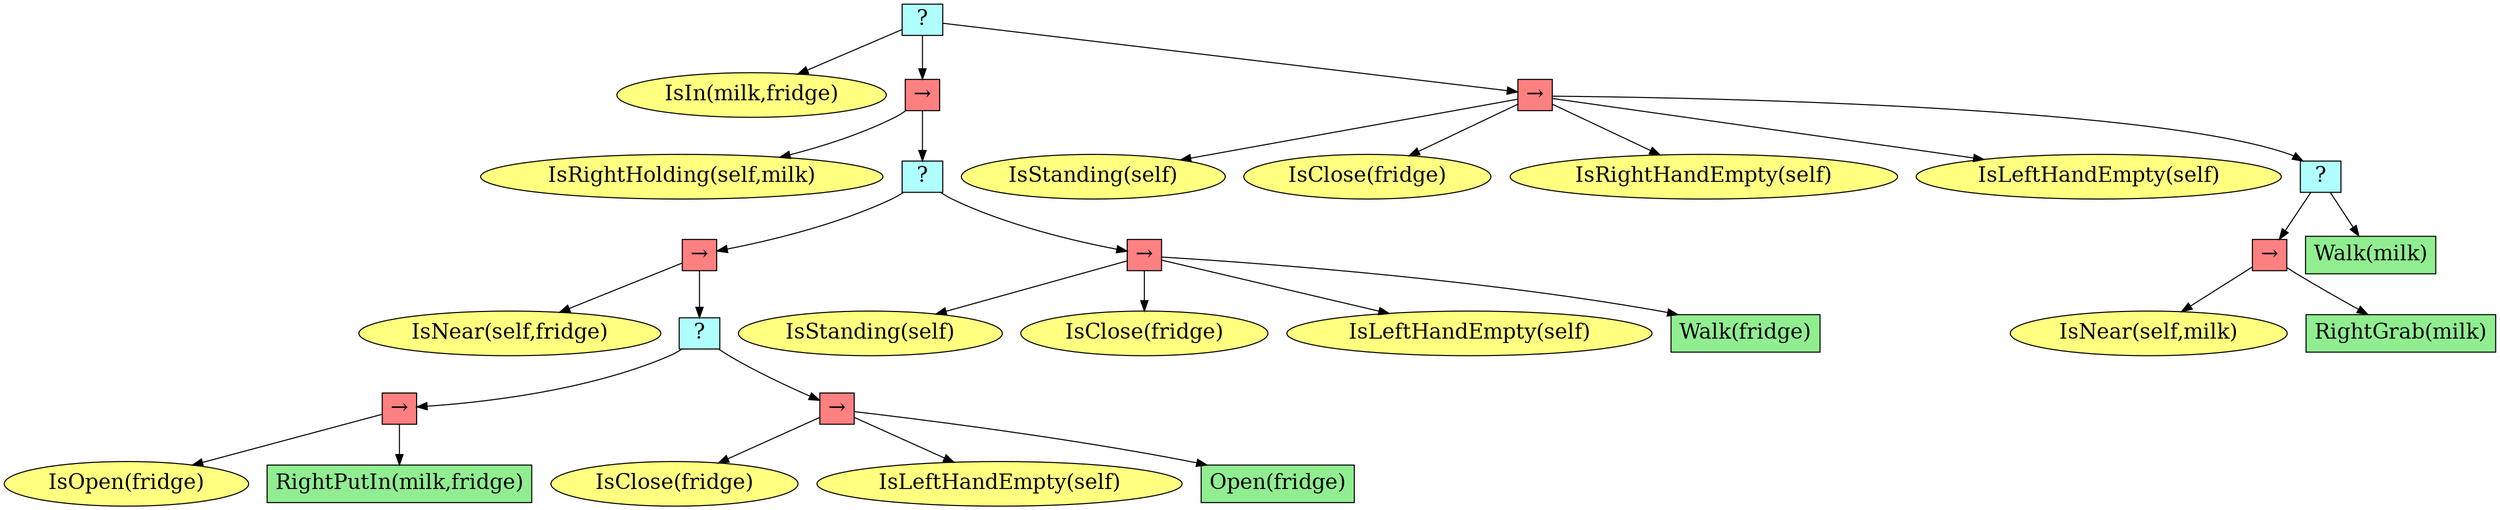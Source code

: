 digraph pastafarianism {
ordering=out;
graph [fontname="times-roman"];
node [fontname="times-roman"];
edge [fontname="times-roman"];
"8490fb48-a8a7-49c8-841c-e4e1fbd1b8a9" [fillcolor="#B0FFFF", fontcolor=black, fontsize=20, height=0.01, label=" ? ", shape=box, style=filled, width=0.01];
"4f735615-7ca0-4ecd-9521-7bc26e0003c1" [fillcolor="#FFFF80", fontcolor=black, fontsize=20, label="IsIn(milk,fridge)", shape=ellipse, style=filled];
"8490fb48-a8a7-49c8-841c-e4e1fbd1b8a9" -> "4f735615-7ca0-4ecd-9521-7bc26e0003c1";
"bf30ad8c-75c5-4d85-ba55-c62765951f63" [fillcolor="#FF8080", fontcolor=black, fontsize=20, height=0.01, label="&rarr;", shape=box, style=filled, width=0.01];
"8490fb48-a8a7-49c8-841c-e4e1fbd1b8a9" -> "bf30ad8c-75c5-4d85-ba55-c62765951f63";
"cc8b971a-2ac9-4c77-93dd-aa807611ec5b" [fillcolor="#FFFF80", fontcolor=black, fontsize=20, label="IsRightHolding(self,milk)", shape=ellipse, style=filled];
"bf30ad8c-75c5-4d85-ba55-c62765951f63" -> "cc8b971a-2ac9-4c77-93dd-aa807611ec5b";
"27d9b053-e668-46be-913f-c964f989f9e9" [fillcolor="#B0FFFF", fontcolor=black, fontsize=20, height=0.01, label=" ? ", shape=box, style=filled, width=0.01];
"bf30ad8c-75c5-4d85-ba55-c62765951f63" -> "27d9b053-e668-46be-913f-c964f989f9e9";
"dfb32e53-90cf-4530-9074-21799896ab2c" [fillcolor="#FF8080", fontcolor=black, fontsize=20, height=0.01, label="&rarr;", shape=box, style=filled, width=0.01];
"27d9b053-e668-46be-913f-c964f989f9e9" -> "dfb32e53-90cf-4530-9074-21799896ab2c";
"7fc52e5a-bfb3-47ae-a242-7a667d0adb3e" [fillcolor="#FFFF80", fontcolor=black, fontsize=20, label="IsNear(self,fridge)", shape=ellipse, style=filled];
"dfb32e53-90cf-4530-9074-21799896ab2c" -> "7fc52e5a-bfb3-47ae-a242-7a667d0adb3e";
"ba6cd786-570c-4f1c-82df-1ee3dd6c2bf7" [fillcolor="#B0FFFF", fontcolor=black, fontsize=20, height=0.01, label=" ? ", shape=box, style=filled, width=0.01];
"dfb32e53-90cf-4530-9074-21799896ab2c" -> "ba6cd786-570c-4f1c-82df-1ee3dd6c2bf7";
"65a1d7ab-2e47-4a4f-b9be-6e4a471e81a4" [fillcolor="#FF8080", fontcolor=black, fontsize=20, height=0.01, label="&rarr;", shape=box, style=filled, width=0.01];
"ba6cd786-570c-4f1c-82df-1ee3dd6c2bf7" -> "65a1d7ab-2e47-4a4f-b9be-6e4a471e81a4";
"a7b91de9-f187-4216-a482-dee9cd82d511" [fillcolor="#FFFF80", fontcolor=black, fontsize=20, label="IsOpen(fridge)", shape=ellipse, style=filled];
"65a1d7ab-2e47-4a4f-b9be-6e4a471e81a4" -> "a7b91de9-f187-4216-a482-dee9cd82d511";
"e624bc15-ee6d-45b8-933e-5d1eb045941a" [fillcolor=lightgreen, fontcolor=black, fontsize=20, label="RightPutIn(milk,fridge)", shape=box, style=filled];
"65a1d7ab-2e47-4a4f-b9be-6e4a471e81a4" -> "e624bc15-ee6d-45b8-933e-5d1eb045941a";
"54e5bde3-f65e-4701-9fc0-e07832b53d35" [fillcolor="#FF8080", fontcolor=black, fontsize=20, height=0.01, label="&rarr;", shape=box, style=filled, width=0.01];
"ba6cd786-570c-4f1c-82df-1ee3dd6c2bf7" -> "54e5bde3-f65e-4701-9fc0-e07832b53d35";
"85700569-0607-4a70-aff6-975cf73c13bb" [fillcolor="#FFFF80", fontcolor=black, fontsize=20, label="IsClose(fridge)", shape=ellipse, style=filled];
"54e5bde3-f65e-4701-9fc0-e07832b53d35" -> "85700569-0607-4a70-aff6-975cf73c13bb";
"97a13b95-30a7-4bd3-978c-334a83532e07" [fillcolor="#FFFF80", fontcolor=black, fontsize=20, label="IsLeftHandEmpty(self)", shape=ellipse, style=filled];
"54e5bde3-f65e-4701-9fc0-e07832b53d35" -> "97a13b95-30a7-4bd3-978c-334a83532e07";
"0b422002-7b93-4b51-aea7-fb51dba14a31" [fillcolor=lightgreen, fontcolor=black, fontsize=20, label="Open(fridge)", shape=box, style=filled];
"54e5bde3-f65e-4701-9fc0-e07832b53d35" -> "0b422002-7b93-4b51-aea7-fb51dba14a31";
"f7a321ff-8045-435e-bbd4-33db071daf5f" [fillcolor="#FF8080", fontcolor=black, fontsize=20, height=0.01, label="&rarr;", shape=box, style=filled, width=0.01];
"27d9b053-e668-46be-913f-c964f989f9e9" -> "f7a321ff-8045-435e-bbd4-33db071daf5f";
"e707190b-eb23-45d4-89ee-f3de5fc59e6c" [fillcolor="#FFFF80", fontcolor=black, fontsize=20, label="IsStanding(self)", shape=ellipse, style=filled];
"f7a321ff-8045-435e-bbd4-33db071daf5f" -> "e707190b-eb23-45d4-89ee-f3de5fc59e6c";
"453bf025-cf77-42eb-9d07-832e880402f8" [fillcolor="#FFFF80", fontcolor=black, fontsize=20, label="IsClose(fridge)", shape=ellipse, style=filled];
"f7a321ff-8045-435e-bbd4-33db071daf5f" -> "453bf025-cf77-42eb-9d07-832e880402f8";
"71818af4-6c3b-4162-96aa-3ca84a9a04ab" [fillcolor="#FFFF80", fontcolor=black, fontsize=20, label="IsLeftHandEmpty(self)", shape=ellipse, style=filled];
"f7a321ff-8045-435e-bbd4-33db071daf5f" -> "71818af4-6c3b-4162-96aa-3ca84a9a04ab";
"4cb050ad-6682-45fc-9a28-d784b6de17b6" [fillcolor=lightgreen, fontcolor=black, fontsize=20, label="Walk(fridge)", shape=box, style=filled];
"f7a321ff-8045-435e-bbd4-33db071daf5f" -> "4cb050ad-6682-45fc-9a28-d784b6de17b6";
"1efdbfdf-6a9c-4bfd-be30-6ce0bc41f5f2" [fillcolor="#FF8080", fontcolor=black, fontsize=20, height=0.01, label="&rarr;", shape=box, style=filled, width=0.01];
"8490fb48-a8a7-49c8-841c-e4e1fbd1b8a9" -> "1efdbfdf-6a9c-4bfd-be30-6ce0bc41f5f2";
"07435385-105a-42c6-96c3-d6a4b705a3e0" [fillcolor="#FFFF80", fontcolor=black, fontsize=20, label="IsStanding(self)", shape=ellipse, style=filled];
"1efdbfdf-6a9c-4bfd-be30-6ce0bc41f5f2" -> "07435385-105a-42c6-96c3-d6a4b705a3e0";
"673e1488-0548-4e56-8db4-b81d8c327247" [fillcolor="#FFFF80", fontcolor=black, fontsize=20, label="IsClose(fridge)", shape=ellipse, style=filled];
"1efdbfdf-6a9c-4bfd-be30-6ce0bc41f5f2" -> "673e1488-0548-4e56-8db4-b81d8c327247";
"a338456d-9402-4a22-bff8-c2dc5661d9de" [fillcolor="#FFFF80", fontcolor=black, fontsize=20, label="IsRightHandEmpty(self)", shape=ellipse, style=filled];
"1efdbfdf-6a9c-4bfd-be30-6ce0bc41f5f2" -> "a338456d-9402-4a22-bff8-c2dc5661d9de";
"4a0a516f-53d5-41c2-8c13-829b032efc6c" [fillcolor="#FFFF80", fontcolor=black, fontsize=20, label="IsLeftHandEmpty(self)", shape=ellipse, style=filled];
"1efdbfdf-6a9c-4bfd-be30-6ce0bc41f5f2" -> "4a0a516f-53d5-41c2-8c13-829b032efc6c";
"d81c8c12-049d-4799-a130-3bca2736069e" [fillcolor="#B0FFFF", fontcolor=black, fontsize=20, height=0.01, label=" ? ", shape=box, style=filled, width=0.01];
"1efdbfdf-6a9c-4bfd-be30-6ce0bc41f5f2" -> "d81c8c12-049d-4799-a130-3bca2736069e";
"f6512632-9671-423c-a5cd-f383d8b1dfc7" [fillcolor="#FF8080", fontcolor=black, fontsize=20, height=0.01, label="&rarr;", shape=box, style=filled, width=0.01];
"d81c8c12-049d-4799-a130-3bca2736069e" -> "f6512632-9671-423c-a5cd-f383d8b1dfc7";
"8e3f86b5-a120-4566-8c05-7ee0afafe57a" [fillcolor="#FFFF80", fontcolor=black, fontsize=20, label="IsNear(self,milk)", shape=ellipse, style=filled];
"f6512632-9671-423c-a5cd-f383d8b1dfc7" -> "8e3f86b5-a120-4566-8c05-7ee0afafe57a";
"adc0485f-554b-4cb8-94e2-192fc9111c27" [fillcolor=lightgreen, fontcolor=black, fontsize=20, label="RightGrab(milk)", shape=box, style=filled];
"f6512632-9671-423c-a5cd-f383d8b1dfc7" -> "adc0485f-554b-4cb8-94e2-192fc9111c27";
"5f380be2-bd5c-4626-a291-84ef759500e0" [fillcolor=lightgreen, fontcolor=black, fontsize=20, label="Walk(milk)", shape=box, style=filled];
"d81c8c12-049d-4799-a130-3bca2736069e" -> "5f380be2-bd5c-4626-a291-84ef759500e0";
}
